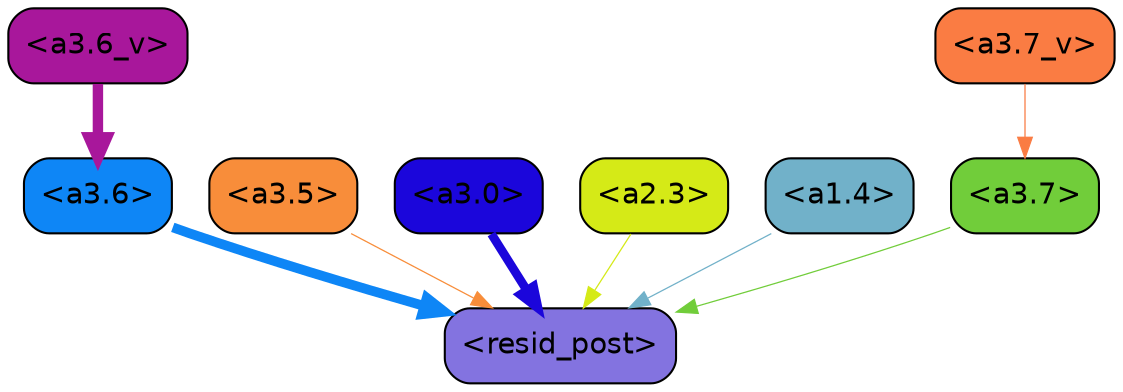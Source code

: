 strict digraph "" {
	graph [bgcolor=transparent,
		layout=dot,
		overlap=false,
		splines=true
	];
	"<a3.7>"	[color=black,
		fillcolor="#71cd3a",
		fontname=Helvetica,
		shape=box,
		style="filled, rounded"];
	"<resid_post>"	[color=black,
		fillcolor="#8373e0",
		fontname=Helvetica,
		shape=box,
		style="filled, rounded"];
	"<a3.7>" -> "<resid_post>"	[color="#71cd3a",
		penwidth=0.6];
	"<a3.6>"	[color=black,
		fillcolor="#0e86f6",
		fontname=Helvetica,
		shape=box,
		style="filled, rounded"];
	"<a3.6>" -> "<resid_post>"	[color="#0e86f6",
		penwidth=4.670643210411072];
	"<a3.5>"	[color=black,
		fillcolor="#f88d3a",
		fontname=Helvetica,
		shape=box,
		style="filled, rounded"];
	"<a3.5>" -> "<resid_post>"	[color="#f88d3a",
		penwidth=0.6];
	"<a3.0>"	[color=black,
		fillcolor="#1b06db",
		fontname=Helvetica,
		shape=box,
		style="filled, rounded"];
	"<a3.0>" -> "<resid_post>"	[color="#1b06db",
		penwidth=4.246885180473328];
	"<a2.3>"	[color=black,
		fillcolor="#d5ea17",
		fontname=Helvetica,
		shape=box,
		style="filled, rounded"];
	"<a2.3>" -> "<resid_post>"	[color="#d5ea17",
		penwidth=0.6];
	"<a1.4>"	[color=black,
		fillcolor="#71b1c9",
		fontname=Helvetica,
		shape=box,
		style="filled, rounded"];
	"<a1.4>" -> "<resid_post>"	[color="#71b1c9",
		penwidth=0.6];
	"<a3.7_v>"	[color=black,
		fillcolor="#fa7c43",
		fontname=Helvetica,
		shape=box,
		style="filled, rounded"];
	"<a3.7_v>" -> "<a3.7>"	[color="#fa7c43",
		penwidth=0.6];
	"<a3.6_v>"	[color=black,
		fillcolor="#a8179b",
		fontname=Helvetica,
		shape=box,
		style="filled, rounded"];
	"<a3.6_v>" -> "<a3.6>"	[color="#a8179b",
		penwidth=5.002329230308533];
}
